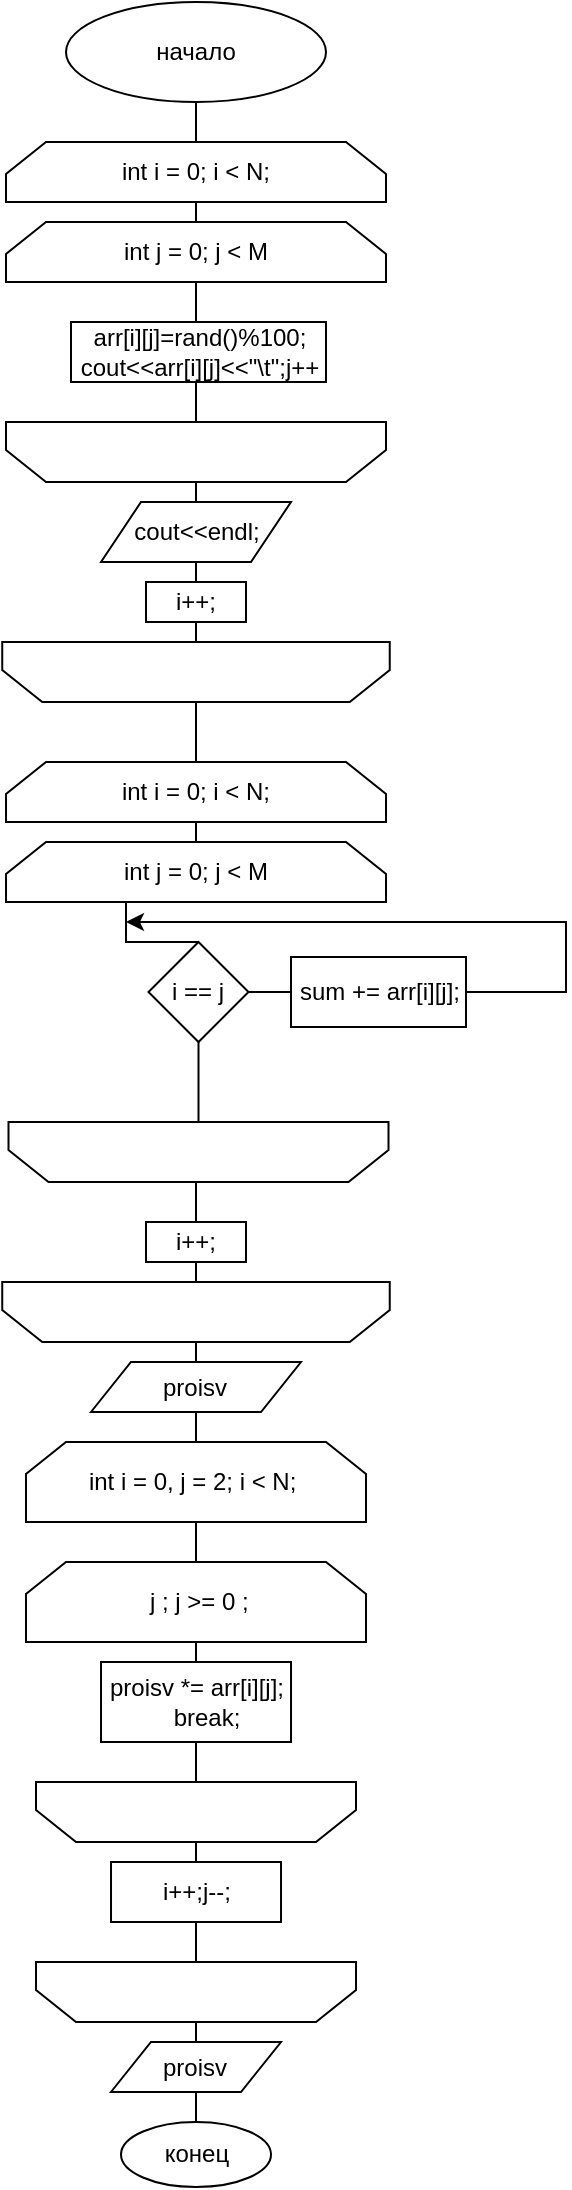 <mxfile version="13.9.5" type="device"><diagram id="rWOvIL35XWBApAqlG-3A" name="Страница 1"><mxGraphModel dx="395" dy="235" grid="1" gridSize="10" guides="1" tooltips="1" connect="1" arrows="1" fold="1" page="1" pageScale="1" pageWidth="827" pageHeight="1169" math="0" shadow="0"><root><mxCell id="0"/><mxCell id="1" parent="0"/><mxCell id="DggiaMbKftMOUOqQhUPy-3" style="edgeStyle=orthogonalEdgeStyle;rounded=0;orthogonalLoop=1;jettySize=auto;html=1;exitX=0.5;exitY=1;exitDx=0;exitDy=0;entryX=0.5;entryY=0;entryDx=0;entryDy=0;endArrow=none;endFill=0;" parent="1" source="DggiaMbKftMOUOqQhUPy-1" edge="1"><mxGeometry relative="1" as="geometry"><mxPoint x="155" y="80" as="targetPoint"/></mxGeometry></mxCell><mxCell id="DggiaMbKftMOUOqQhUPy-1" value="начало" style="ellipse;whiteSpace=wrap;html=1;" parent="1" vertex="1"><mxGeometry x="90" y="10" width="130" height="50" as="geometry"/></mxCell><mxCell id="DggiaMbKftMOUOqQhUPy-8" value="" style="edgeStyle=orthogonalEdgeStyle;rounded=0;orthogonalLoop=1;jettySize=auto;html=1;endArrow=none;endFill=0;" parent="1" source="DggiaMbKftMOUOqQhUPy-5" target="DggiaMbKftMOUOqQhUPy-7" edge="1"><mxGeometry relative="1" as="geometry"/></mxCell><mxCell id="DggiaMbKftMOUOqQhUPy-5" value="int i = 0; i &amp;lt; N;" style="shape=loopLimit;whiteSpace=wrap;html=1;" parent="1" vertex="1"><mxGeometry x="60" y="80" width="190" height="30" as="geometry"/></mxCell><mxCell id="DggiaMbKftMOUOqQhUPy-10" value="" style="edgeStyle=orthogonalEdgeStyle;rounded=0;orthogonalLoop=1;jettySize=auto;html=1;endArrow=none;endFill=0;" parent="1" source="DggiaMbKftMOUOqQhUPy-7" target="DggiaMbKftMOUOqQhUPy-9" edge="1"><mxGeometry relative="1" as="geometry"/></mxCell><mxCell id="DggiaMbKftMOUOqQhUPy-7" value="int j = 0; j &amp;lt; M" style="shape=loopLimit;whiteSpace=wrap;html=1;" parent="1" vertex="1"><mxGeometry x="60" y="120" width="190" height="30" as="geometry"/></mxCell><mxCell id="DggiaMbKftMOUOqQhUPy-13" style="edgeStyle=orthogonalEdgeStyle;rounded=0;orthogonalLoop=1;jettySize=auto;html=1;exitX=0.5;exitY=1;exitDx=0;exitDy=0;entryX=0.5;entryY=1;entryDx=0;entryDy=0;endArrow=none;endFill=0;" parent="1" source="DggiaMbKftMOUOqQhUPy-9" target="DggiaMbKftMOUOqQhUPy-12" edge="1"><mxGeometry relative="1" as="geometry"/></mxCell><mxCell id="DggiaMbKftMOUOqQhUPy-9" value="&lt;div&gt;arr[i][j]=rand()%100;&lt;/div&gt;&lt;div&gt;&lt;span&gt;&#9;&#9;&#9;&lt;/span&gt;cout&amp;lt;&amp;lt;arr[i][j]&amp;lt;&amp;lt;&quot;\t&quot;;j++&lt;/div&gt;" style="whiteSpace=wrap;html=1;" parent="1" vertex="1"><mxGeometry x="92.5" y="170" width="127.5" height="30" as="geometry"/></mxCell><mxCell id="DggiaMbKftMOUOqQhUPy-14" style="edgeStyle=orthogonalEdgeStyle;rounded=0;orthogonalLoop=1;jettySize=auto;html=1;exitX=0.5;exitY=0;exitDx=0;exitDy=0;endArrow=none;endFill=0;" parent="1" source="DggiaMbKftMOUOqQhUPy-12" edge="1"><mxGeometry relative="1" as="geometry"><mxPoint x="155" y="260" as="targetPoint"/></mxGeometry></mxCell><mxCell id="DggiaMbKftMOUOqQhUPy-12" value="" style="shape=loopLimit;whiteSpace=wrap;html=1;rotation=-180;" parent="1" vertex="1"><mxGeometry x="60" y="220" width="190" height="30" as="geometry"/></mxCell><mxCell id="DggiaMbKftMOUOqQhUPy-24" style="edgeStyle=orthogonalEdgeStyle;rounded=0;orthogonalLoop=1;jettySize=auto;html=1;exitX=0.5;exitY=1;exitDx=0;exitDy=0;entryX=0.5;entryY=0;entryDx=0;entryDy=0;endArrow=none;endFill=0;" parent="1" source="DggiaMbKftMOUOqQhUPy-15" target="DggiaMbKftMOUOqQhUPy-20" edge="1"><mxGeometry relative="1" as="geometry"/></mxCell><mxCell id="DggiaMbKftMOUOqQhUPy-15" value="cout&amp;lt;&amp;lt;endl;" style="shape=parallelogram;perimeter=parallelogramPerimeter;whiteSpace=wrap;html=1;fixedSize=1;" parent="1" vertex="1"><mxGeometry x="107.5" y="260" width="95" height="30" as="geometry"/></mxCell><mxCell id="DggiaMbKftMOUOqQhUPy-41" style="edgeStyle=orthogonalEdgeStyle;rounded=0;orthogonalLoop=1;jettySize=auto;html=1;exitX=0.5;exitY=0;exitDx=0;exitDy=0;entryX=0.5;entryY=0;entryDx=0;entryDy=0;endArrow=none;endFill=0;" parent="1" source="DggiaMbKftMOUOqQhUPy-16" target="DggiaMbKftMOUOqQhUPy-28" edge="1"><mxGeometry relative="1" as="geometry"/></mxCell><mxCell id="DggiaMbKftMOUOqQhUPy-16" value="" style="shape=loopLimit;whiteSpace=wrap;html=1;rotation=-180;" parent="1" vertex="1"><mxGeometry x="58.12" y="330" width="193.75" height="30" as="geometry"/></mxCell><mxCell id="DggiaMbKftMOUOqQhUPy-25" style="edgeStyle=orthogonalEdgeStyle;rounded=0;orthogonalLoop=1;jettySize=auto;html=1;exitX=0.5;exitY=1;exitDx=0;exitDy=0;endArrow=none;endFill=0;" parent="1" source="DggiaMbKftMOUOqQhUPy-20" edge="1"><mxGeometry relative="1" as="geometry"><mxPoint x="155.068" y="320.078" as="targetPoint"/></mxGeometry></mxCell><mxCell id="DggiaMbKftMOUOqQhUPy-26" style="edgeStyle=orthogonalEdgeStyle;rounded=0;orthogonalLoop=1;jettySize=auto;html=1;exitX=0.5;exitY=1;exitDx=0;exitDy=0;entryX=0.5;entryY=1;entryDx=0;entryDy=0;endArrow=none;endFill=0;" parent="1" source="DggiaMbKftMOUOqQhUPy-20" target="DggiaMbKftMOUOqQhUPy-16" edge="1"><mxGeometry relative="1" as="geometry"/></mxCell><mxCell id="DggiaMbKftMOUOqQhUPy-20" value="i++;" style="rounded=0;whiteSpace=wrap;html=1;" parent="1" vertex="1"><mxGeometry x="130" y="300" width="50" height="20" as="geometry"/></mxCell><mxCell id="DggiaMbKftMOUOqQhUPy-27" value="" style="edgeStyle=orthogonalEdgeStyle;rounded=0;orthogonalLoop=1;jettySize=auto;html=1;endArrow=none;endFill=0;" parent="1" source="DggiaMbKftMOUOqQhUPy-28" target="DggiaMbKftMOUOqQhUPy-30" edge="1"><mxGeometry relative="1" as="geometry"/></mxCell><mxCell id="DggiaMbKftMOUOqQhUPy-28" value="int i = 0; i &amp;lt; N;" style="shape=loopLimit;whiteSpace=wrap;html=1;" parent="1" vertex="1"><mxGeometry x="60.01" y="390" width="190" height="30" as="geometry"/></mxCell><mxCell id="DggiaMbKftMOUOqQhUPy-29" value="" style="edgeStyle=orthogonalEdgeStyle;rounded=0;orthogonalLoop=1;jettySize=auto;html=1;endArrow=none;endFill=0;" parent="1" source="DggiaMbKftMOUOqQhUPy-30" edge="1"><mxGeometry relative="1" as="geometry"><mxPoint x="156.267" y="480" as="targetPoint"/><Array as="points"><mxPoint x="120" y="480"/></Array></mxGeometry></mxCell><mxCell id="DggiaMbKftMOUOqQhUPy-30" value="int j = 0; j &amp;lt; M" style="shape=loopLimit;whiteSpace=wrap;html=1;" parent="1" vertex="1"><mxGeometry x="60.01" y="430" width="190" height="30" as="geometry"/></mxCell><mxCell id="DggiaMbKftMOUOqQhUPy-33" style="edgeStyle=orthogonalEdgeStyle;rounded=0;orthogonalLoop=1;jettySize=auto;html=1;exitX=0.5;exitY=0;exitDx=0;exitDy=0;endArrow=none;endFill=0;" parent="1" source="DggiaMbKftMOUOqQhUPy-34" edge="1"><mxGeometry relative="1" as="geometry"><mxPoint x="155" y="610" as="targetPoint"/></mxGeometry></mxCell><mxCell id="DggiaMbKftMOUOqQhUPy-34" value="" style="shape=loopLimit;whiteSpace=wrap;html=1;rotation=-180;" parent="1" vertex="1"><mxGeometry x="61.25" y="570" width="190" height="30" as="geometry"/></mxCell><mxCell id="DggiaMbKftMOUOqQhUPy-35" style="edgeStyle=orthogonalEdgeStyle;rounded=0;orthogonalLoop=1;jettySize=auto;html=1;exitX=0.5;exitY=1;exitDx=0;exitDy=0;entryX=0.5;entryY=0;entryDx=0;entryDy=0;endArrow=none;endFill=0;" parent="1" target="DggiaMbKftMOUOqQhUPy-40" edge="1"><mxGeometry relative="1" as="geometry"><mxPoint x="155" y="610" as="sourcePoint"/></mxGeometry></mxCell><mxCell id="DggiaMbKftMOUOqQhUPy-50" value="" style="edgeStyle=orthogonalEdgeStyle;rounded=0;orthogonalLoop=1;jettySize=auto;html=1;endArrow=none;endFill=0;" parent="1" source="DggiaMbKftMOUOqQhUPy-37" target="DggiaMbKftMOUOqQhUPy-49" edge="1"><mxGeometry relative="1" as="geometry"/></mxCell><mxCell id="DggiaMbKftMOUOqQhUPy-37" value="" style="shape=loopLimit;whiteSpace=wrap;html=1;rotation=-180;" parent="1" vertex="1"><mxGeometry x="58.12" y="650" width="193.75" height="30" as="geometry"/></mxCell><mxCell id="DggiaMbKftMOUOqQhUPy-38" style="edgeStyle=orthogonalEdgeStyle;rounded=0;orthogonalLoop=1;jettySize=auto;html=1;exitX=0.5;exitY=1;exitDx=0;exitDy=0;endArrow=none;endFill=0;" parent="1" source="DggiaMbKftMOUOqQhUPy-40" edge="1"><mxGeometry relative="1" as="geometry"><mxPoint x="155.068" y="640.078" as="targetPoint"/></mxGeometry></mxCell><mxCell id="DggiaMbKftMOUOqQhUPy-39" style="edgeStyle=orthogonalEdgeStyle;rounded=0;orthogonalLoop=1;jettySize=auto;html=1;exitX=0.5;exitY=1;exitDx=0;exitDy=0;entryX=0.5;entryY=1;entryDx=0;entryDy=0;endArrow=none;endFill=0;" parent="1" source="DggiaMbKftMOUOqQhUPy-40" target="DggiaMbKftMOUOqQhUPy-37" edge="1"><mxGeometry relative="1" as="geometry"/></mxCell><mxCell id="DggiaMbKftMOUOqQhUPy-40" value="i++;" style="rounded=0;whiteSpace=wrap;html=1;" parent="1" vertex="1"><mxGeometry x="130" y="620" width="50" height="20" as="geometry"/></mxCell><mxCell id="DggiaMbKftMOUOqQhUPy-44" value="" style="edgeStyle=orthogonalEdgeStyle;rounded=0;orthogonalLoop=1;jettySize=auto;html=1;endArrow=none;endFill=0;" parent="1" source="DggiaMbKftMOUOqQhUPy-42" target="DggiaMbKftMOUOqQhUPy-43" edge="1"><mxGeometry relative="1" as="geometry"/></mxCell><mxCell id="DggiaMbKftMOUOqQhUPy-48" style="edgeStyle=orthogonalEdgeStyle;rounded=0;orthogonalLoop=1;jettySize=auto;html=1;exitX=0.5;exitY=1;exitDx=0;exitDy=0;entryX=0.5;entryY=1;entryDx=0;entryDy=0;endArrow=none;endFill=0;" parent="1" source="DggiaMbKftMOUOqQhUPy-42" target="DggiaMbKftMOUOqQhUPy-34" edge="1"><mxGeometry relative="1" as="geometry"/></mxCell><mxCell id="DggiaMbKftMOUOqQhUPy-42" value="i == j" style="rhombus;whiteSpace=wrap;html=1;" parent="1" vertex="1"><mxGeometry x="131.25" y="480" width="50" height="50" as="geometry"/></mxCell><mxCell id="DggiaMbKftMOUOqQhUPy-45" style="edgeStyle=orthogonalEdgeStyle;rounded=0;orthogonalLoop=1;jettySize=auto;html=1;exitX=1;exitY=0.5;exitDx=0;exitDy=0;endArrow=none;endFill=0;" parent="1" source="DggiaMbKftMOUOqQhUPy-43" edge="1"><mxGeometry relative="1" as="geometry"><mxPoint x="330" y="470" as="targetPoint"/><Array as="points"><mxPoint x="340" y="505"/><mxPoint x="340" y="470"/></Array></mxGeometry></mxCell><mxCell id="DggiaMbKftMOUOqQhUPy-43" value="sum += arr[i][j];" style="whiteSpace=wrap;html=1;" parent="1" vertex="1"><mxGeometry x="202.5" y="487.5" width="87.5" height="35" as="geometry"/></mxCell><mxCell id="DggiaMbKftMOUOqQhUPy-53" style="edgeStyle=orthogonalEdgeStyle;rounded=0;orthogonalLoop=1;jettySize=auto;html=1;exitX=0.5;exitY=1;exitDx=0;exitDy=0;entryX=0.5;entryY=0;entryDx=0;entryDy=0;endArrow=none;endFill=0;" parent="1" source="DggiaMbKftMOUOqQhUPy-49" target="DggiaMbKftMOUOqQhUPy-52" edge="1"><mxGeometry relative="1" as="geometry"/></mxCell><mxCell id="DggiaMbKftMOUOqQhUPy-49" value="proisv" style="shape=parallelogram;perimeter=parallelogramPerimeter;whiteSpace=wrap;html=1;fixedSize=1;" parent="1" vertex="1"><mxGeometry x="102.49" y="690" width="105.01" height="25" as="geometry"/></mxCell><mxCell id="DggiaMbKftMOUOqQhUPy-55" value="" style="edgeStyle=orthogonalEdgeStyle;rounded=0;orthogonalLoop=1;jettySize=auto;html=1;endArrow=none;endFill=0;" parent="1" source="DggiaMbKftMOUOqQhUPy-52" target="DggiaMbKftMOUOqQhUPy-54" edge="1"><mxGeometry relative="1" as="geometry"/></mxCell><mxCell id="DggiaMbKftMOUOqQhUPy-52" value="int i = 0, j = 2; i &amp;lt; N;&amp;nbsp;" style="shape=loopLimit;whiteSpace=wrap;html=1;" parent="1" vertex="1"><mxGeometry x="70" y="730" width="170" height="40" as="geometry"/></mxCell><mxCell id="DggiaMbKftMOUOqQhUPy-57" value="" style="edgeStyle=orthogonalEdgeStyle;rounded=0;orthogonalLoop=1;jettySize=auto;html=1;endArrow=none;endFill=0;" parent="1" source="DggiaMbKftMOUOqQhUPy-54" target="DggiaMbKftMOUOqQhUPy-56" edge="1"><mxGeometry relative="1" as="geometry"/></mxCell><mxCell id="DggiaMbKftMOUOqQhUPy-54" value="&amp;nbsp;j ; j &amp;gt;= 0 ;" style="shape=loopLimit;whiteSpace=wrap;html=1;" parent="1" vertex="1"><mxGeometry x="70" y="790" width="170" height="40" as="geometry"/></mxCell><mxCell id="DggiaMbKftMOUOqQhUPy-60" style="edgeStyle=orthogonalEdgeStyle;rounded=0;orthogonalLoop=1;jettySize=auto;html=1;exitX=0.5;exitY=1;exitDx=0;exitDy=0;entryX=0.5;entryY=1;entryDx=0;entryDy=0;endArrow=none;endFill=0;" parent="1" source="DggiaMbKftMOUOqQhUPy-56" target="DggiaMbKftMOUOqQhUPy-58" edge="1"><mxGeometry relative="1" as="geometry"/></mxCell><mxCell id="DggiaMbKftMOUOqQhUPy-56" value="&lt;div&gt;proisv *= arr[i][j];&lt;/div&gt;&lt;div&gt;&lt;span&gt;&#9;&#9;&lt;/span&gt;&amp;nbsp; &amp;nbsp;break;&lt;/div&gt;" style="whiteSpace=wrap;html=1;" parent="1" vertex="1"><mxGeometry x="107.51" y="840" width="95" height="40" as="geometry"/></mxCell><mxCell id="DggiaMbKftMOUOqQhUPy-62" value="" style="edgeStyle=orthogonalEdgeStyle;rounded=0;orthogonalLoop=1;jettySize=auto;html=1;endArrow=none;endFill=0;" parent="1" source="DggiaMbKftMOUOqQhUPy-58" target="DggiaMbKftMOUOqQhUPy-61" edge="1"><mxGeometry relative="1" as="geometry"/></mxCell><mxCell id="DggiaMbKftMOUOqQhUPy-58" value="" style="shape=loopLimit;whiteSpace=wrap;html=1;rotation=-180;" parent="1" vertex="1"><mxGeometry x="75" y="900" width="160" height="30" as="geometry"/></mxCell><mxCell id="DggiaMbKftMOUOqQhUPy-64" style="edgeStyle=orthogonalEdgeStyle;rounded=0;orthogonalLoop=1;jettySize=auto;html=1;exitX=0.5;exitY=1;exitDx=0;exitDy=0;entryX=0.5;entryY=1;entryDx=0;entryDy=0;endArrow=none;endFill=0;" parent="1" source="DggiaMbKftMOUOqQhUPy-61" target="DggiaMbKftMOUOqQhUPy-63" edge="1"><mxGeometry relative="1" as="geometry"/></mxCell><mxCell id="DggiaMbKftMOUOqQhUPy-61" value="i++;j--;" style="whiteSpace=wrap;html=1;" parent="1" vertex="1"><mxGeometry x="112.51" y="940" width="85" height="30" as="geometry"/></mxCell><mxCell id="DggiaMbKftMOUOqQhUPy-66" value="" style="edgeStyle=orthogonalEdgeStyle;rounded=0;orthogonalLoop=1;jettySize=auto;html=1;endArrow=none;endFill=0;" parent="1" source="DggiaMbKftMOUOqQhUPy-63" target="DggiaMbKftMOUOqQhUPy-65" edge="1"><mxGeometry relative="1" as="geometry"/></mxCell><mxCell id="DggiaMbKftMOUOqQhUPy-63" value="" style="shape=loopLimit;whiteSpace=wrap;html=1;rotation=-180;" parent="1" vertex="1"><mxGeometry x="75.01" y="990" width="160" height="30" as="geometry"/></mxCell><mxCell id="DggiaMbKftMOUOqQhUPy-68" value="" style="edgeStyle=orthogonalEdgeStyle;rounded=0;orthogonalLoop=1;jettySize=auto;html=1;endArrow=none;endFill=0;" parent="1" source="DggiaMbKftMOUOqQhUPy-65" target="DggiaMbKftMOUOqQhUPy-67" edge="1"><mxGeometry relative="1" as="geometry"/></mxCell><mxCell id="DggiaMbKftMOUOqQhUPy-65" value="proisv" style="shape=parallelogram;perimeter=parallelogramPerimeter;whiteSpace=wrap;html=1;fixedSize=1;" parent="1" vertex="1"><mxGeometry x="112.49" y="1030" width="85.01" height="25" as="geometry"/></mxCell><mxCell id="DggiaMbKftMOUOqQhUPy-67" value="конец" style="ellipse;whiteSpace=wrap;html=1;" parent="1" vertex="1"><mxGeometry x="117.5" y="1070" width="75" height="32.5" as="geometry"/></mxCell><mxCell id="CyAG-OIb_v61s559E1xH-2" value="" style="endArrow=classic;html=1;" edge="1" parent="1"><mxGeometry width="50" height="50" relative="1" as="geometry"><mxPoint x="330" y="470" as="sourcePoint"/><mxPoint x="120" y="470" as="targetPoint"/></mxGeometry></mxCell></root></mxGraphModel></diagram></mxfile>